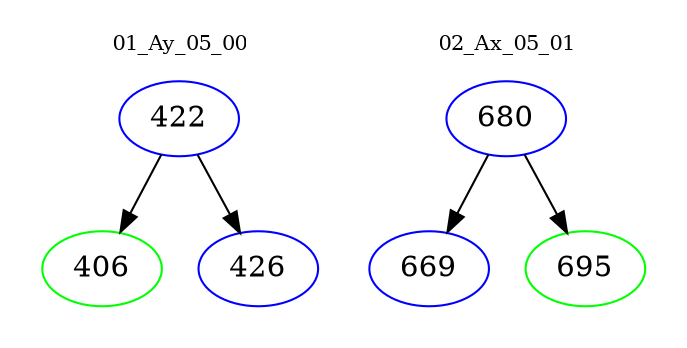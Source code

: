digraph{
subgraph cluster_0 {
color = white
label = "01_Ay_05_00";
fontsize=10;
T0_422 [label="422", color="blue"]
T0_422 -> T0_406 [color="black"]
T0_406 [label="406", color="green"]
T0_422 -> T0_426 [color="black"]
T0_426 [label="426", color="blue"]
}
subgraph cluster_1 {
color = white
label = "02_Ax_05_01";
fontsize=10;
T1_680 [label="680", color="blue"]
T1_680 -> T1_669 [color="black"]
T1_669 [label="669", color="blue"]
T1_680 -> T1_695 [color="black"]
T1_695 [label="695", color="green"]
}
}
